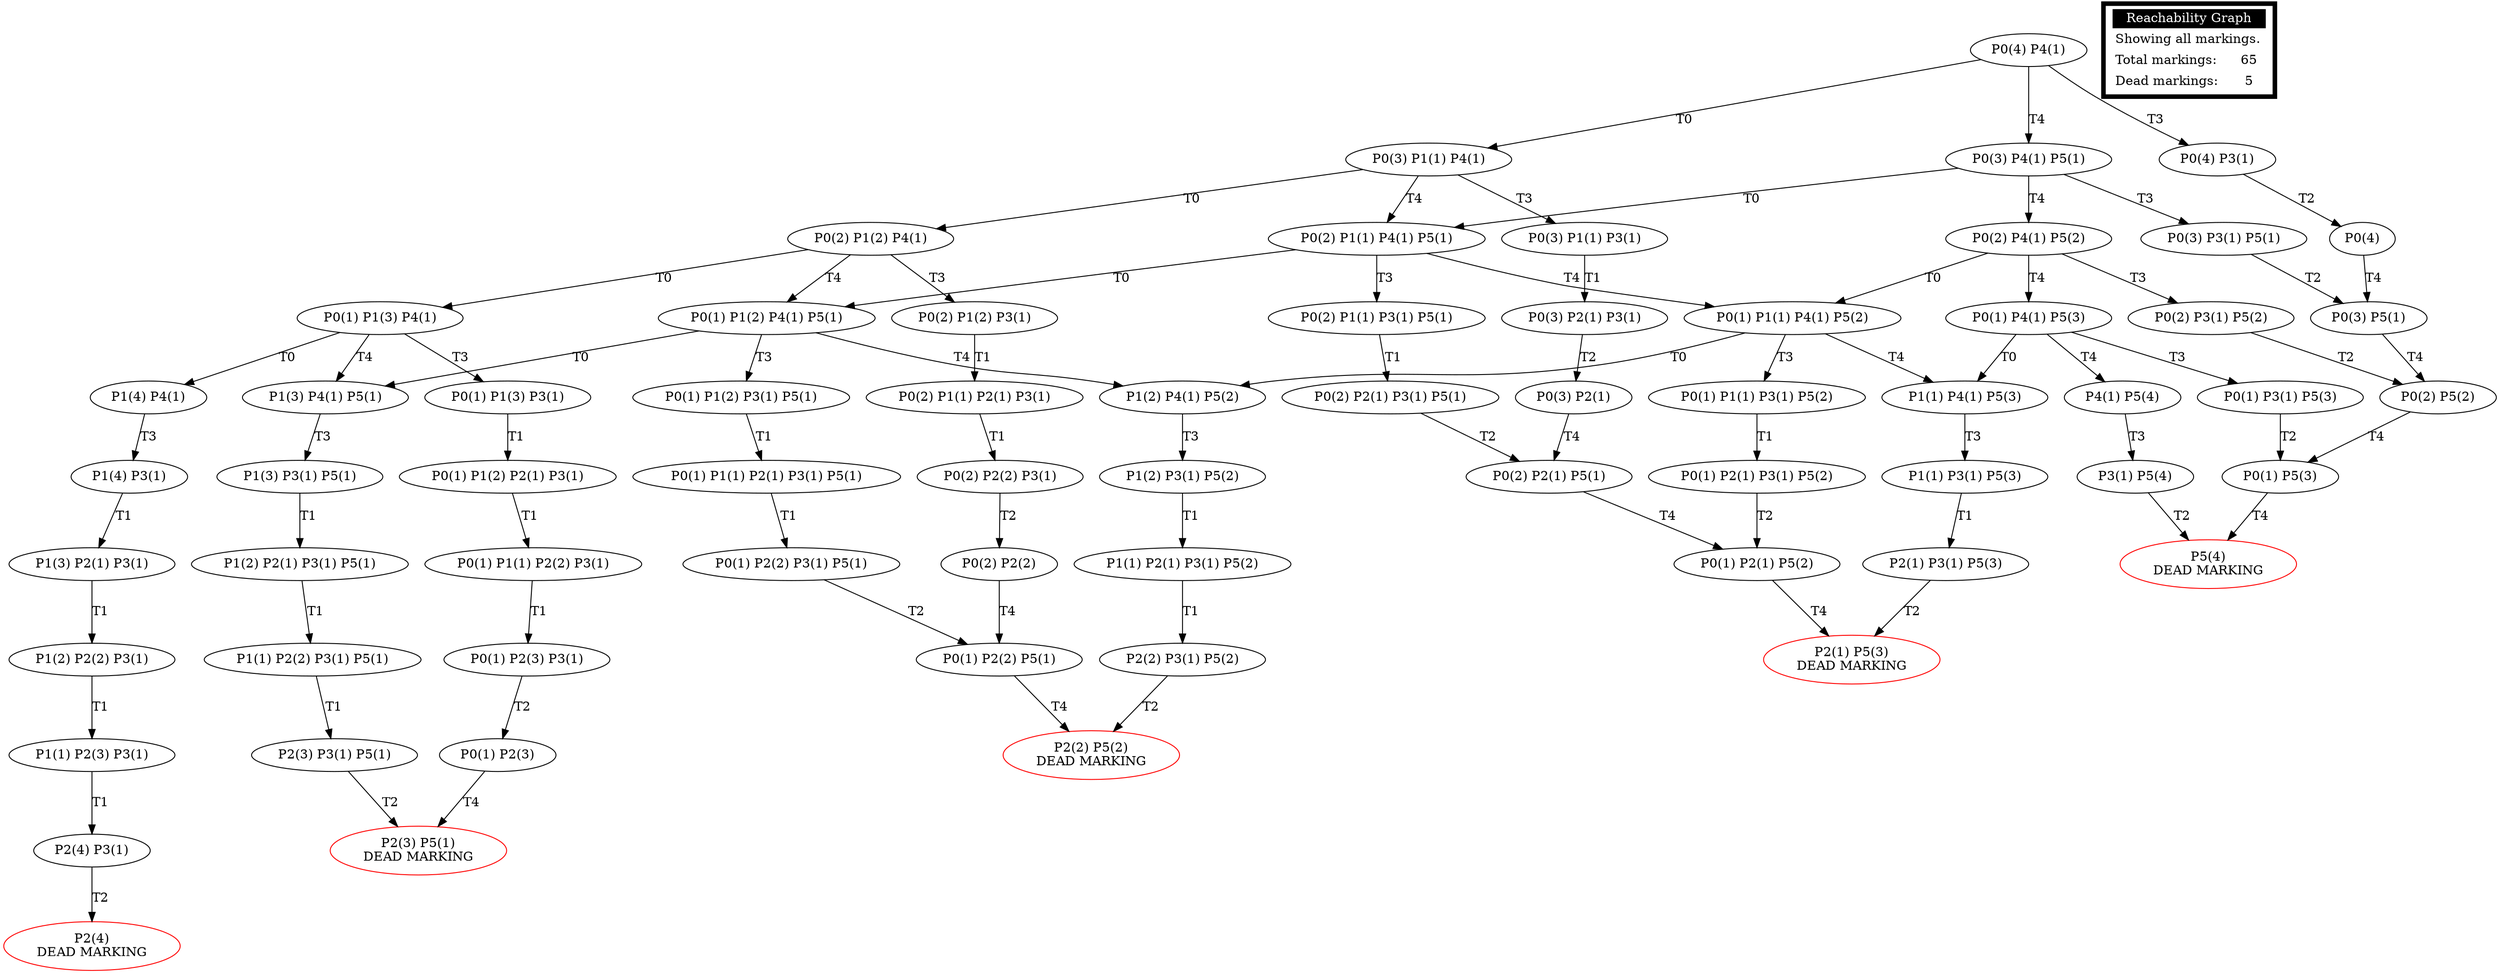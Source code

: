 digraph RG {
  T1 [ label="P0(4) P4(1)
"];
  T2 [ label="P0(3) P1(1) P4(1)
"];
  T1 -> T2 [ label=<T0>];
  T3 [ label="P0(4) P3(1)
"];
  T1 -> T3 [ label=<T3>];
  T4 [ label="P0(3) P4(1) P5(1)
"];
  T1 -> T4 [ label=<T4>];
  T5 [ label="P0(2) P1(1) P4(1) P5(1)
"];
  T2 -> T5 [ label=<T4>];
  T6 [ label="P0(3) P1(1) P3(1)
"];
  T2 -> T6 [ label=<T3>];
  T7 [ label="P0(2) P1(2) P4(1)
"];
  T2 -> T7 [ label=<T0>];
  T8 [ label="P0(4)
"];
  T3 -> T8 [ label=<T2>];
  T9 [ label="P0(2) P4(1) P5(2)
"];
  T4 -> T9 [ label=<T4>];
  T10 [ label="P0(3) P3(1) P5(1)
"];
  T4 -> T10 [ label=<T3>];
  T4 -> T5 [ label=<T0>];
  T11 [ label="P0(1) P1(2) P4(1) P5(1)
"];
  T5 -> T11 [ label=<T0>];
  T12 [ label="P0(2) P1(1) P3(1) P5(1)
"];
  T5 -> T12 [ label=<T3>];
  T13 [ label="P0(1) P1(1) P4(1) P5(2)
"];
  T5 -> T13 [ label=<T4>];
  T14 [ label="P0(3) P2(1) P3(1)
"];
  T6 -> T14 [ label=<T1>];
  T15 [ label="P0(1) P1(3) P4(1)
"];
  T7 -> T15 [ label=<T0>];
  T16 [ label="P0(2) P1(2) P3(1)
"];
  T7 -> T16 [ label=<T3>];
  T7 -> T11 [ label=<T4>];
  T17 [ label="P0(3) P5(1)
"];
  T8 -> T17 [ label=<T4>];
  T9 -> T13 [ label=<T0>];
  T18 [ label="P0(2) P3(1) P5(2)
"];
  T9 -> T18 [ label=<T3>];
  T19 [ label="P0(1) P4(1) P5(3)
"];
  T9 -> T19 [ label=<T4>];
  T10 -> T17 [ label=<T2>];
  T20 [ label="P1(2) P4(1) P5(2)
"];
  T11 -> T20 [ label=<T4>];
  T21 [ label="P0(1) P1(2) P3(1) P5(1)
"];
  T11 -> T21 [ label=<T3>];
  T22 [ label="P1(3) P4(1) P5(1)
"];
  T11 -> T22 [ label=<T0>];
  T23 [ label="P0(2) P2(1) P3(1) P5(1)
"];
  T12 -> T23 [ label=<T1>];
  T24 [ label="P1(1) P4(1) P5(3)
"];
  T13 -> T24 [ label=<T4>];
  T25 [ label="P0(1) P1(1) P3(1) P5(2)
"];
  T13 -> T25 [ label=<T3>];
  T13 -> T20 [ label=<T0>];
  T26 [ label="P0(3) P2(1)
"];
  T14 -> T26 [ label=<T2>];
  T15 -> T22 [ label=<T4>];
  T27 [ label="P0(1) P1(3) P3(1)
"];
  T15 -> T27 [ label=<T3>];
  T28 [ label="P1(4) P4(1)
"];
  T15 -> T28 [ label=<T0>];
  T29 [ label="P0(2) P1(1) P2(1) P3(1)
"];
  T16 -> T29 [ label=<T1>];
  T30 [ label="P0(2) P5(2)
"];
  T17 -> T30 [ label=<T4>];
  T18 -> T30 [ label=<T2>];
  T31 [ label="P4(1) P5(4)
"];
  T19 -> T31 [ label=<T4>];
  T32 [ label="P0(1) P3(1) P5(3)
"];
  T19 -> T32 [ label=<T3>];
  T19 -> T24 [ label=<T0>];
  T33 [ label="P1(2) P3(1) P5(2)
"];
  T20 -> T33 [ label=<T3>];
  T34 [ label="P0(1) P1(1) P2(1) P3(1) P5(1)
"];
  T21 -> T34 [ label=<T1>];
  T35 [ label="P1(3) P3(1) P5(1)
"];
  T22 -> T35 [ label=<T3>];
  T36 [ label="P0(2) P2(1) P5(1)
"];
  T23 -> T36 [ label=<T2>];
  T37 [ label="P1(1) P3(1) P5(3)
"];
  T24 -> T37 [ label=<T3>];
  T38 [ label="P0(1) P2(1) P3(1) P5(2)
"];
  T25 -> T38 [ label=<T1>];
  T26 -> T36 [ label=<T4>];
  T39 [ label="P0(1) P1(2) P2(1) P3(1)
"];
  T27 -> T39 [ label=<T1>];
  T40 [ label="P1(4) P3(1)
"];
  T28 -> T40 [ label=<T3>];
  T41 [ label="P0(2) P2(2) P3(1)
"];
  T29 -> T41 [ label=<T1>];
  T42 [ label="P0(1) P5(3)
"];
  T30 -> T42 [ label=<T4>];
  T43 [ label="P3(1) P5(4)
"];
  T31 -> T43 [ label=<T3>];
  T32 -> T42 [ label=<T2>];
  T44 [ label="P1(1) P2(1) P3(1) P5(2)
"];
  T33 -> T44 [ label=<T1>];
  T45 [ label="P0(1) P2(2) P3(1) P5(1)
"];
  T34 -> T45 [ label=<T1>];
  T46 [ label="P1(2) P2(1) P3(1) P5(1)
"];
  T35 -> T46 [ label=<T1>];
  T47 [ label="P0(1) P2(1) P5(2)
"];
  T36 -> T47 [ label=<T4>];
  T48 [ label="P2(1) P3(1) P5(3)
"];
  T37 -> T48 [ label=<T1>];
  T38 -> T47 [ label=<T2>];
  T49 [ label="P0(1) P1(1) P2(2) P3(1)
"];
  T39 -> T49 [ label=<T1>];
  T50 [ label="P1(3) P2(1) P3(1)
"];
  T40 -> T50 [ label=<T1>];
  T51 [ label="P0(2) P2(2)
"];
  T41 -> T51 [ label=<T2>];
  D52 [color=red label="P5(4)
DEAD MARKING
"];
  T42 -> D52 [ label=<T4>];
  T43 -> D52 [ label=<T2>];
  T53 [ label="P2(2) P3(1) P5(2)
"];
  T44 -> T53 [ label=<T1>];
  T54 [ label="P0(1) P2(2) P5(1)
"];
  T45 -> T54 [ label=<T2>];
  T55 [ label="P1(1) P2(2) P3(1) P5(1)
"];
  T46 -> T55 [ label=<T1>];
  D56 [color=red label="P2(1) P5(3)
DEAD MARKING
"];
  T47 -> D56 [ label=<T4>];
  T48 -> D56 [ label=<T2>];
  T57 [ label="P0(1) P2(3) P3(1)
"];
  T49 -> T57 [ label=<T1>];
  T58 [ label="P1(2) P2(2) P3(1)
"];
  T50 -> T58 [ label=<T1>];
  T51 -> T54 [ label=<T4>];
  D59 [color=red label="P2(2) P5(2)
DEAD MARKING
"];
  T53 -> D59 [ label=<T2>];
  T54 -> D59 [ label=<T4>];
  T60 [ label="P2(3) P3(1) P5(1)
"];
  T55 -> T60 [ label=<T1>];
  T61 [ label="P0(1) P2(3)
"];
  T57 -> T61 [ label=<T2>];
  T62 [ label="P1(1) P2(3) P3(1)
"];
  T58 -> T62 [ label=<T1>];
  D63 [color=red label="P2(3) P5(1)
DEAD MARKING
"];
  T60 -> D63 [ label=<T2>];
  T61 -> D63 [ label=<T4>];
  T64 [ label="P2(4) P3(1)
"];
  T62 -> T64 [ label=<T1>];
  D65 [color=red label="P2(4)
DEAD MARKING
"];
  T64 -> D65 [ label=<T2>];
report [ style = "filled, bold" penwidth = 5 fillcolor = "white" shape=box label=<<table border="0" cellborder="0" cellpadding="3" bgcolor="white"><tr><td bgcolor="black" align="center" colspan="2"><font color="white">Reachability Graph</font></td></tr><tr><td align="left" colspan="2">Showing all markings.</td></tr><tr><td align="left">Total markings:</td><td>65</td></tr><tr><td align="left">Dead markings:</td><td>5</td></tr></table>> ];
}
